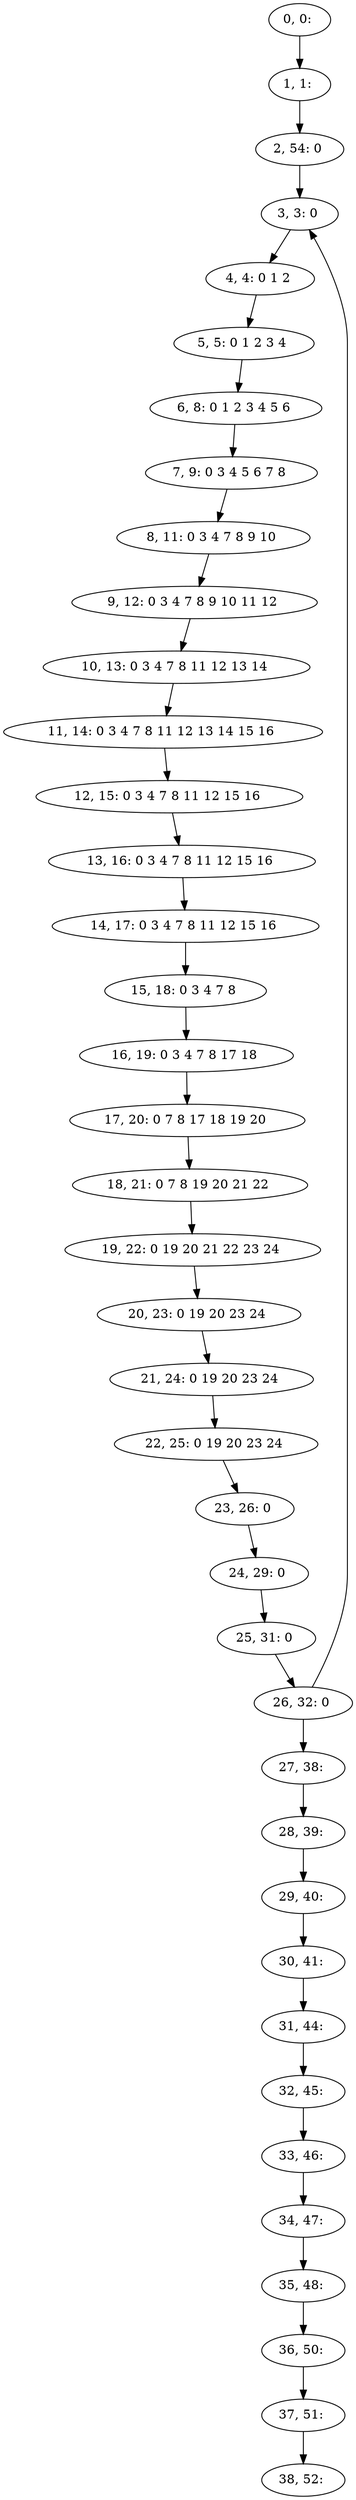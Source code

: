 digraph G {
0[label="0, 0: "];
1[label="1, 1: "];
2[label="2, 54: 0 "];
3[label="3, 3: 0 "];
4[label="4, 4: 0 1 2 "];
5[label="5, 5: 0 1 2 3 4 "];
6[label="6, 8: 0 1 2 3 4 5 6 "];
7[label="7, 9: 0 3 4 5 6 7 8 "];
8[label="8, 11: 0 3 4 7 8 9 10 "];
9[label="9, 12: 0 3 4 7 8 9 10 11 12 "];
10[label="10, 13: 0 3 4 7 8 11 12 13 14 "];
11[label="11, 14: 0 3 4 7 8 11 12 13 14 15 16 "];
12[label="12, 15: 0 3 4 7 8 11 12 15 16 "];
13[label="13, 16: 0 3 4 7 8 11 12 15 16 "];
14[label="14, 17: 0 3 4 7 8 11 12 15 16 "];
15[label="15, 18: 0 3 4 7 8 "];
16[label="16, 19: 0 3 4 7 8 17 18 "];
17[label="17, 20: 0 7 8 17 18 19 20 "];
18[label="18, 21: 0 7 8 19 20 21 22 "];
19[label="19, 22: 0 19 20 21 22 23 24 "];
20[label="20, 23: 0 19 20 23 24 "];
21[label="21, 24: 0 19 20 23 24 "];
22[label="22, 25: 0 19 20 23 24 "];
23[label="23, 26: 0 "];
24[label="24, 29: 0 "];
25[label="25, 31: 0 "];
26[label="26, 32: 0 "];
27[label="27, 38: "];
28[label="28, 39: "];
29[label="29, 40: "];
30[label="30, 41: "];
31[label="31, 44: "];
32[label="32, 45: "];
33[label="33, 46: "];
34[label="34, 47: "];
35[label="35, 48: "];
36[label="36, 50: "];
37[label="37, 51: "];
38[label="38, 52: "];
0->1 ;
1->2 ;
2->3 ;
3->4 ;
4->5 ;
5->6 ;
6->7 ;
7->8 ;
8->9 ;
9->10 ;
10->11 ;
11->12 ;
12->13 ;
13->14 ;
14->15 ;
15->16 ;
16->17 ;
17->18 ;
18->19 ;
19->20 ;
20->21 ;
21->22 ;
22->23 ;
23->24 ;
24->25 ;
25->26 ;
26->27 ;
26->3 ;
27->28 ;
28->29 ;
29->30 ;
30->31 ;
31->32 ;
32->33 ;
33->34 ;
34->35 ;
35->36 ;
36->37 ;
37->38 ;
}
